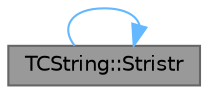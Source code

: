 digraph "TCString::Stristr"
{
 // INTERACTIVE_SVG=YES
 // LATEX_PDF_SIZE
  bgcolor="transparent";
  edge [fontname=Helvetica,fontsize=10,labelfontname=Helvetica,labelfontsize=10];
  node [fontname=Helvetica,fontsize=10,shape=box,height=0.2,width=0.4];
  rankdir="RL";
  Node1 [id="Node000001",label="TCString::Stristr",height=0.2,width=0.4,color="gray40", fillcolor="grey60", style="filled", fontcolor="black",tooltip="Finds string in string, case insensitive (non-const version)"];
  Node1 -> Node1 [id="edge1_Node000001_Node000001",dir="back",color="steelblue1",style="solid",tooltip=" "];
}
